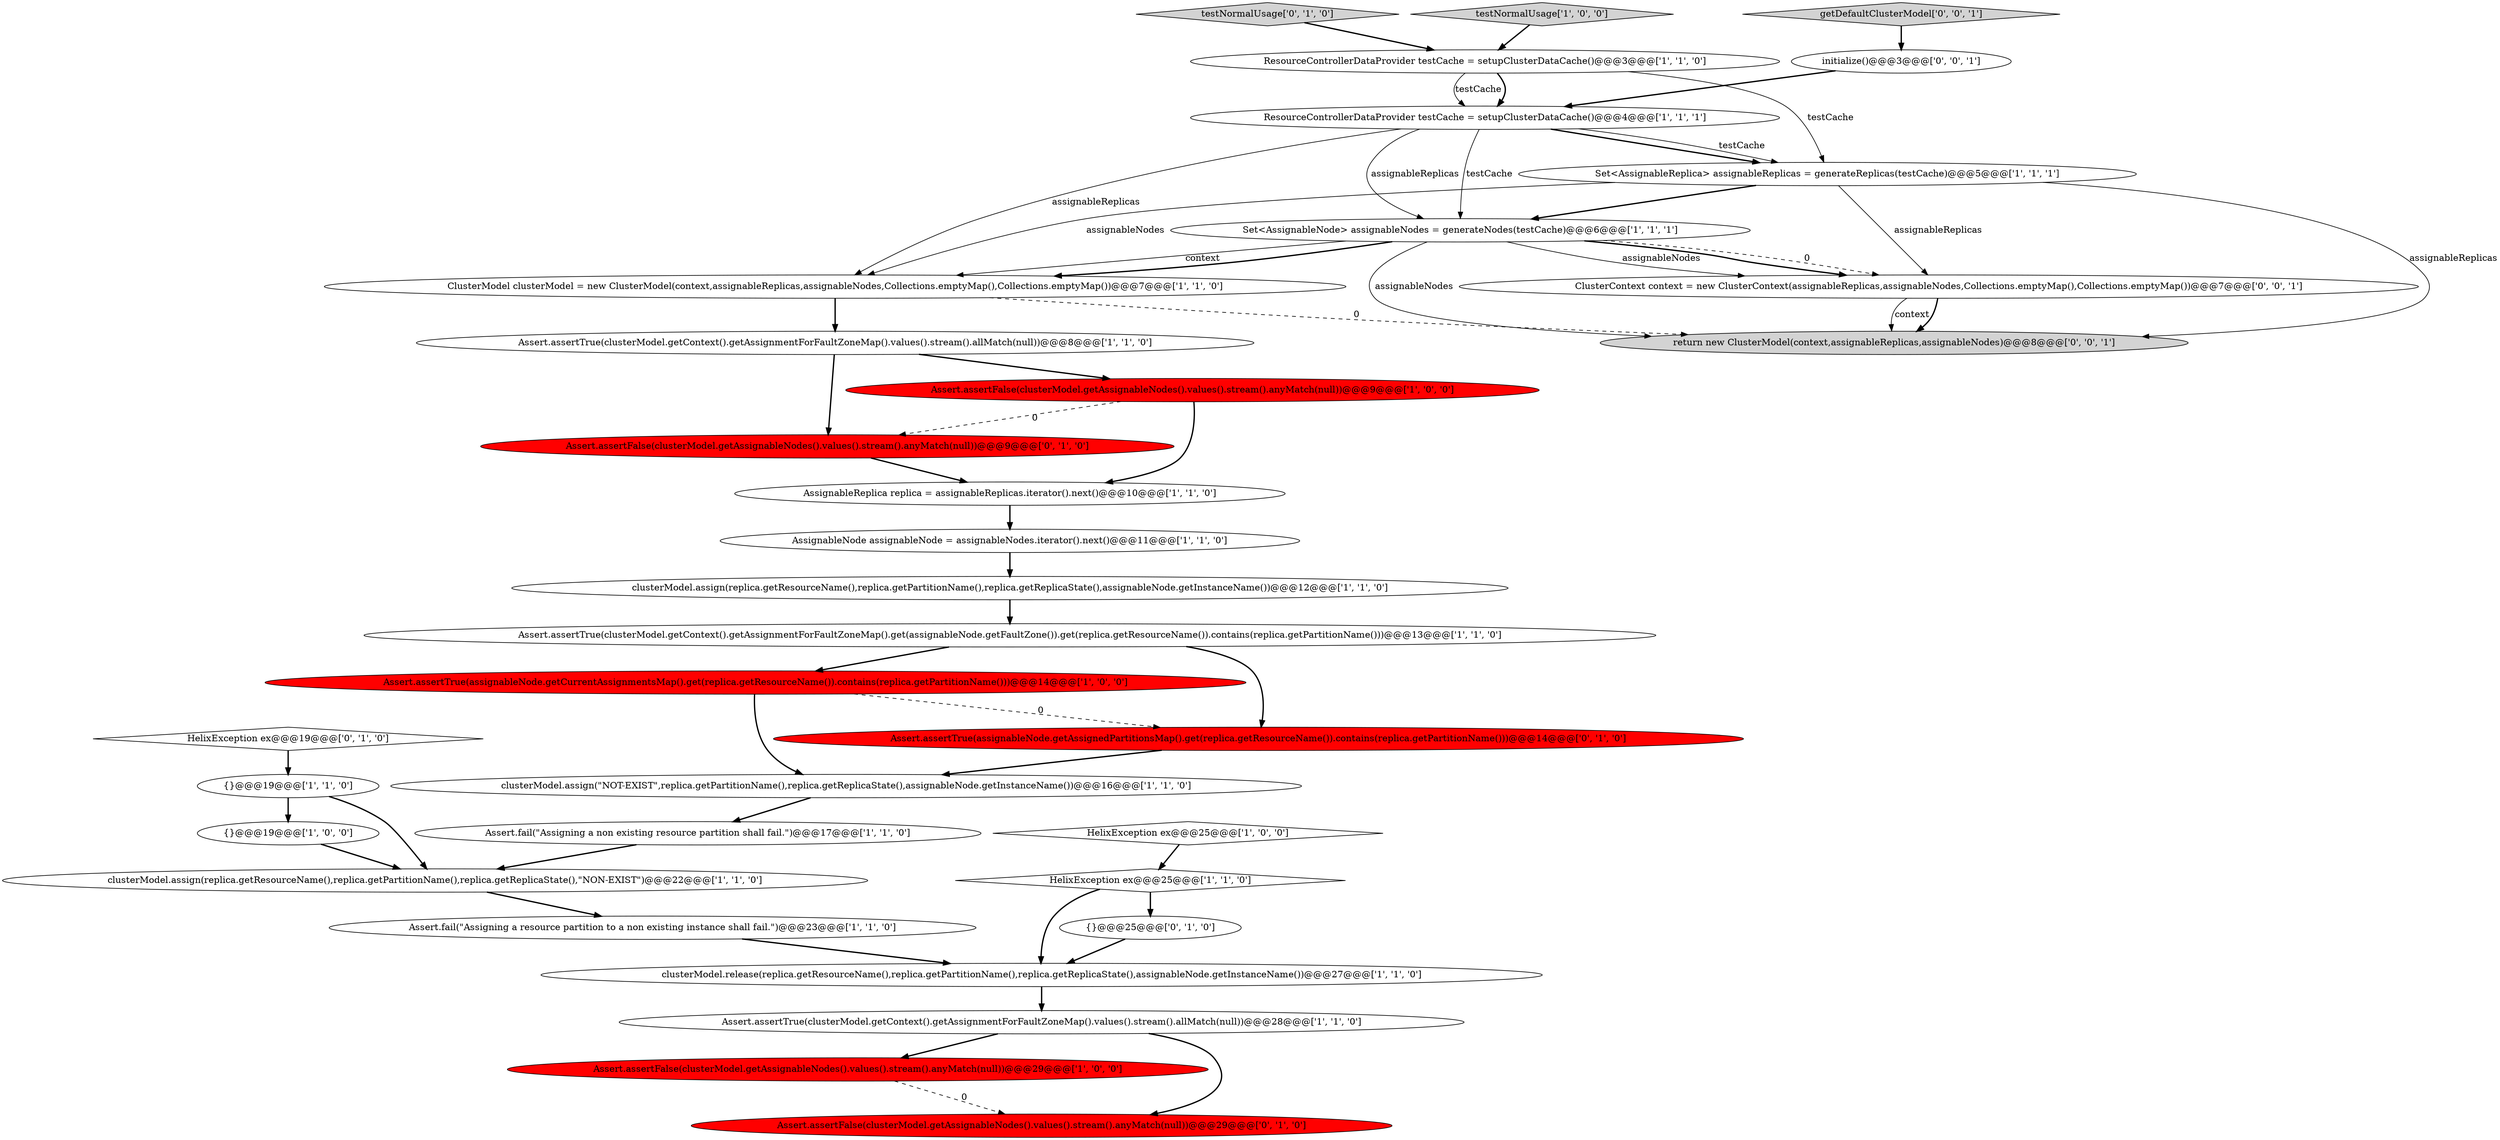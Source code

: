digraph {
21 [style = filled, label = "ResourceControllerDataProvider testCache = setupClusterDataCache()@@@3@@@['1', '1', '0']", fillcolor = white, shape = ellipse image = "AAA0AAABBB1BBB"];
6 [style = filled, label = "Assert.assertFalse(clusterModel.getAssignableNodes().values().stream().anyMatch(null))@@@29@@@['1', '0', '0']", fillcolor = red, shape = ellipse image = "AAA1AAABBB1BBB"];
17 [style = filled, label = "Set<AssignableNode> assignableNodes = generateNodes(testCache)@@@6@@@['1', '1', '1']", fillcolor = white, shape = ellipse image = "AAA0AAABBB1BBB"];
23 [style = filled, label = "testNormalUsage['1', '0', '0']", fillcolor = lightgray, shape = diamond image = "AAA0AAABBB1BBB"];
27 [style = filled, label = "testNormalUsage['0', '1', '0']", fillcolor = lightgray, shape = diamond image = "AAA0AAABBB2BBB"];
19 [style = filled, label = "Assert.assertTrue(clusterModel.getContext().getAssignmentForFaultZoneMap().values().stream().allMatch(null))@@@8@@@['1', '1', '0']", fillcolor = white, shape = ellipse image = "AAA0AAABBB1BBB"];
12 [style = filled, label = "Assert.fail(\"Assigning a resource partition to a non existing instance shall fail.\")@@@23@@@['1', '1', '0']", fillcolor = white, shape = ellipse image = "AAA0AAABBB1BBB"];
16 [style = filled, label = "clusterModel.assign(replica.getResourceName(),replica.getPartitionName(),replica.getReplicaState(),assignableNode.getInstanceName())@@@12@@@['1', '1', '0']", fillcolor = white, shape = ellipse image = "AAA0AAABBB1BBB"];
5 [style = filled, label = "Set<AssignableReplica> assignableReplicas = generateReplicas(testCache)@@@5@@@['1', '1', '1']", fillcolor = white, shape = ellipse image = "AAA0AAABBB1BBB"];
8 [style = filled, label = "clusterModel.assign(replica.getResourceName(),replica.getPartitionName(),replica.getReplicaState(),\"NON-EXIST\")@@@22@@@['1', '1', '0']", fillcolor = white, shape = ellipse image = "AAA0AAABBB1BBB"];
10 [style = filled, label = "clusterModel.release(replica.getResourceName(),replica.getPartitionName(),replica.getReplicaState(),assignableNode.getInstanceName())@@@27@@@['1', '1', '0']", fillcolor = white, shape = ellipse image = "AAA0AAABBB1BBB"];
3 [style = filled, label = "Assert.assertTrue(clusterModel.getContext().getAssignmentForFaultZoneMap().values().stream().allMatch(null))@@@28@@@['1', '1', '0']", fillcolor = white, shape = ellipse image = "AAA0AAABBB1BBB"];
25 [style = filled, label = "Assert.assertFalse(clusterModel.getAssignableNodes().values().stream().anyMatch(null))@@@29@@@['0', '1', '0']", fillcolor = red, shape = ellipse image = "AAA1AAABBB2BBB"];
24 [style = filled, label = "{}@@@25@@@['0', '1', '0']", fillcolor = white, shape = ellipse image = "AAA0AAABBB2BBB"];
28 [style = filled, label = "Assert.assertFalse(clusterModel.getAssignableNodes().values().stream().anyMatch(null))@@@9@@@['0', '1', '0']", fillcolor = red, shape = ellipse image = "AAA1AAABBB2BBB"];
7 [style = filled, label = "HelixException ex@@@25@@@['1', '0', '0']", fillcolor = white, shape = diamond image = "AAA0AAABBB1BBB"];
15 [style = filled, label = "ResourceControllerDataProvider testCache = setupClusterDataCache()@@@4@@@['1', '1', '1']", fillcolor = white, shape = ellipse image = "AAA0AAABBB1BBB"];
13 [style = filled, label = "HelixException ex@@@25@@@['1', '1', '0']", fillcolor = white, shape = diamond image = "AAA0AAABBB1BBB"];
2 [style = filled, label = "clusterModel.assign(\"NOT-EXIST\",replica.getPartitionName(),replica.getReplicaState(),assignableNode.getInstanceName())@@@16@@@['1', '1', '0']", fillcolor = white, shape = ellipse image = "AAA0AAABBB1BBB"];
22 [style = filled, label = "Assert.assertTrue(clusterModel.getContext().getAssignmentForFaultZoneMap().get(assignableNode.getFaultZone()).get(replica.getResourceName()).contains(replica.getPartitionName()))@@@13@@@['1', '1', '0']", fillcolor = white, shape = ellipse image = "AAA0AAABBB1BBB"];
30 [style = filled, label = "getDefaultClusterModel['0', '0', '1']", fillcolor = lightgray, shape = diamond image = "AAA0AAABBB3BBB"];
0 [style = filled, label = "Assert.assertTrue(assignableNode.getCurrentAssignmentsMap().get(replica.getResourceName()).contains(replica.getPartitionName()))@@@14@@@['1', '0', '0']", fillcolor = red, shape = ellipse image = "AAA1AAABBB1BBB"];
32 [style = filled, label = "initialize()@@@3@@@['0', '0', '1']", fillcolor = white, shape = ellipse image = "AAA0AAABBB3BBB"];
14 [style = filled, label = "AssignableReplica replica = assignableReplicas.iterator().next()@@@10@@@['1', '1', '0']", fillcolor = white, shape = ellipse image = "AAA0AAABBB1BBB"];
11 [style = filled, label = "Assert.assertFalse(clusterModel.getAssignableNodes().values().stream().anyMatch(null))@@@9@@@['1', '0', '0']", fillcolor = red, shape = ellipse image = "AAA1AAABBB1BBB"];
29 [style = filled, label = "Assert.assertTrue(assignableNode.getAssignedPartitionsMap().get(replica.getResourceName()).contains(replica.getPartitionName()))@@@14@@@['0', '1', '0']", fillcolor = red, shape = ellipse image = "AAA1AAABBB2BBB"];
1 [style = filled, label = "{}@@@19@@@['1', '0', '0']", fillcolor = white, shape = ellipse image = "AAA0AAABBB1BBB"];
31 [style = filled, label = "ClusterContext context = new ClusterContext(assignableReplicas,assignableNodes,Collections.emptyMap(),Collections.emptyMap())@@@7@@@['0', '0', '1']", fillcolor = white, shape = ellipse image = "AAA0AAABBB3BBB"];
9 [style = filled, label = "{}@@@19@@@['1', '1', '0']", fillcolor = white, shape = ellipse image = "AAA0AAABBB1BBB"];
33 [style = filled, label = "return new ClusterModel(context,assignableReplicas,assignableNodes)@@@8@@@['0', '0', '1']", fillcolor = lightgray, shape = ellipse image = "AAA0AAABBB3BBB"];
26 [style = filled, label = "HelixException ex@@@19@@@['0', '1', '0']", fillcolor = white, shape = diamond image = "AAA0AAABBB2BBB"];
4 [style = filled, label = "AssignableNode assignableNode = assignableNodes.iterator().next()@@@11@@@['1', '1', '0']", fillcolor = white, shape = ellipse image = "AAA0AAABBB1BBB"];
18 [style = filled, label = "ClusterModel clusterModel = new ClusterModel(context,assignableReplicas,assignableNodes,Collections.emptyMap(),Collections.emptyMap())@@@7@@@['1', '1', '0']", fillcolor = white, shape = ellipse image = "AAA0AAABBB1BBB"];
20 [style = filled, label = "Assert.fail(\"Assigning a non existing resource partition shall fail.\")@@@17@@@['1', '1', '0']", fillcolor = white, shape = ellipse image = "AAA0AAABBB1BBB"];
7->13 [style = bold, label=""];
24->10 [style = bold, label=""];
13->10 [style = bold, label=""];
21->5 [style = solid, label="testCache"];
2->20 [style = bold, label=""];
17->18 [style = solid, label="context"];
1->8 [style = bold, label=""];
13->24 [style = bold, label=""];
31->33 [style = solid, label="context"];
11->14 [style = bold, label=""];
3->25 [style = bold, label=""];
17->31 [style = solid, label="assignableNodes"];
21->15 [style = bold, label=""];
17->31 [style = bold, label=""];
0->2 [style = bold, label=""];
18->19 [style = bold, label=""];
22->29 [style = bold, label=""];
10->3 [style = bold, label=""];
3->6 [style = bold, label=""];
19->11 [style = bold, label=""];
26->9 [style = bold, label=""];
30->32 [style = bold, label=""];
16->22 [style = bold, label=""];
15->17 [style = solid, label="testCache"];
5->17 [style = bold, label=""];
9->8 [style = bold, label=""];
17->31 [style = dashed, label="0"];
5->18 [style = solid, label="assignableNodes"];
15->5 [style = bold, label=""];
28->14 [style = bold, label=""];
5->33 [style = solid, label="assignableReplicas"];
17->33 [style = solid, label="assignableNodes"];
11->28 [style = dashed, label="0"];
15->18 [style = solid, label="assignableReplicas"];
20->8 [style = bold, label=""];
12->10 [style = bold, label=""];
29->2 [style = bold, label=""];
15->17 [style = solid, label="assignableReplicas"];
22->0 [style = bold, label=""];
6->25 [style = dashed, label="0"];
23->21 [style = bold, label=""];
18->33 [style = dashed, label="0"];
15->5 [style = solid, label="testCache"];
31->33 [style = bold, label=""];
0->29 [style = dashed, label="0"];
32->15 [style = bold, label=""];
5->31 [style = solid, label="assignableReplicas"];
19->28 [style = bold, label=""];
9->1 [style = bold, label=""];
27->21 [style = bold, label=""];
21->15 [style = solid, label="testCache"];
8->12 [style = bold, label=""];
17->18 [style = bold, label=""];
4->16 [style = bold, label=""];
14->4 [style = bold, label=""];
}
